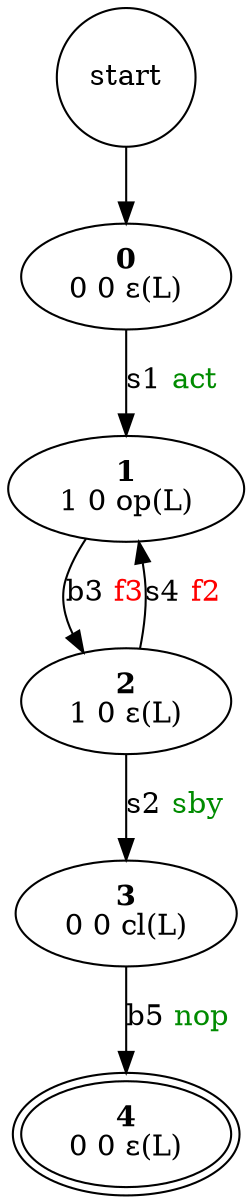 digraph SpazioComportamentale {
    // NODI
    start[shape="circle"]
	n0 [label=<<b>0</b><br/>0 0 ε(L)> ]
	n1 [label=<<b>1</b><br/>1 0 op(L)> ]
	n2 [label=<<b>2</b><br/>1 0 ε(L)> ]
	n3 [label=<<b>3</b><br/>0 0 cl(L)> ]
	n4 [label=<<b>4</b><br/>0 0 ε(L)> peripheries=2]

    // ARCHI
    start	->	n0
	n0	->	n1 [label=<s1 <font color="green4">act</font>>]
	n1	->	n2 [label=<b3 <font color="red">f3</font>>]
	n2	->	n3 [label=<s2 <font color="green4">sby</font>>]
	n2	->	n1 [label=<s4 <font color="red">f2</font>>]
	n3	->	n4 [label=<b5 <font color="green4">nop</font>>]
}
